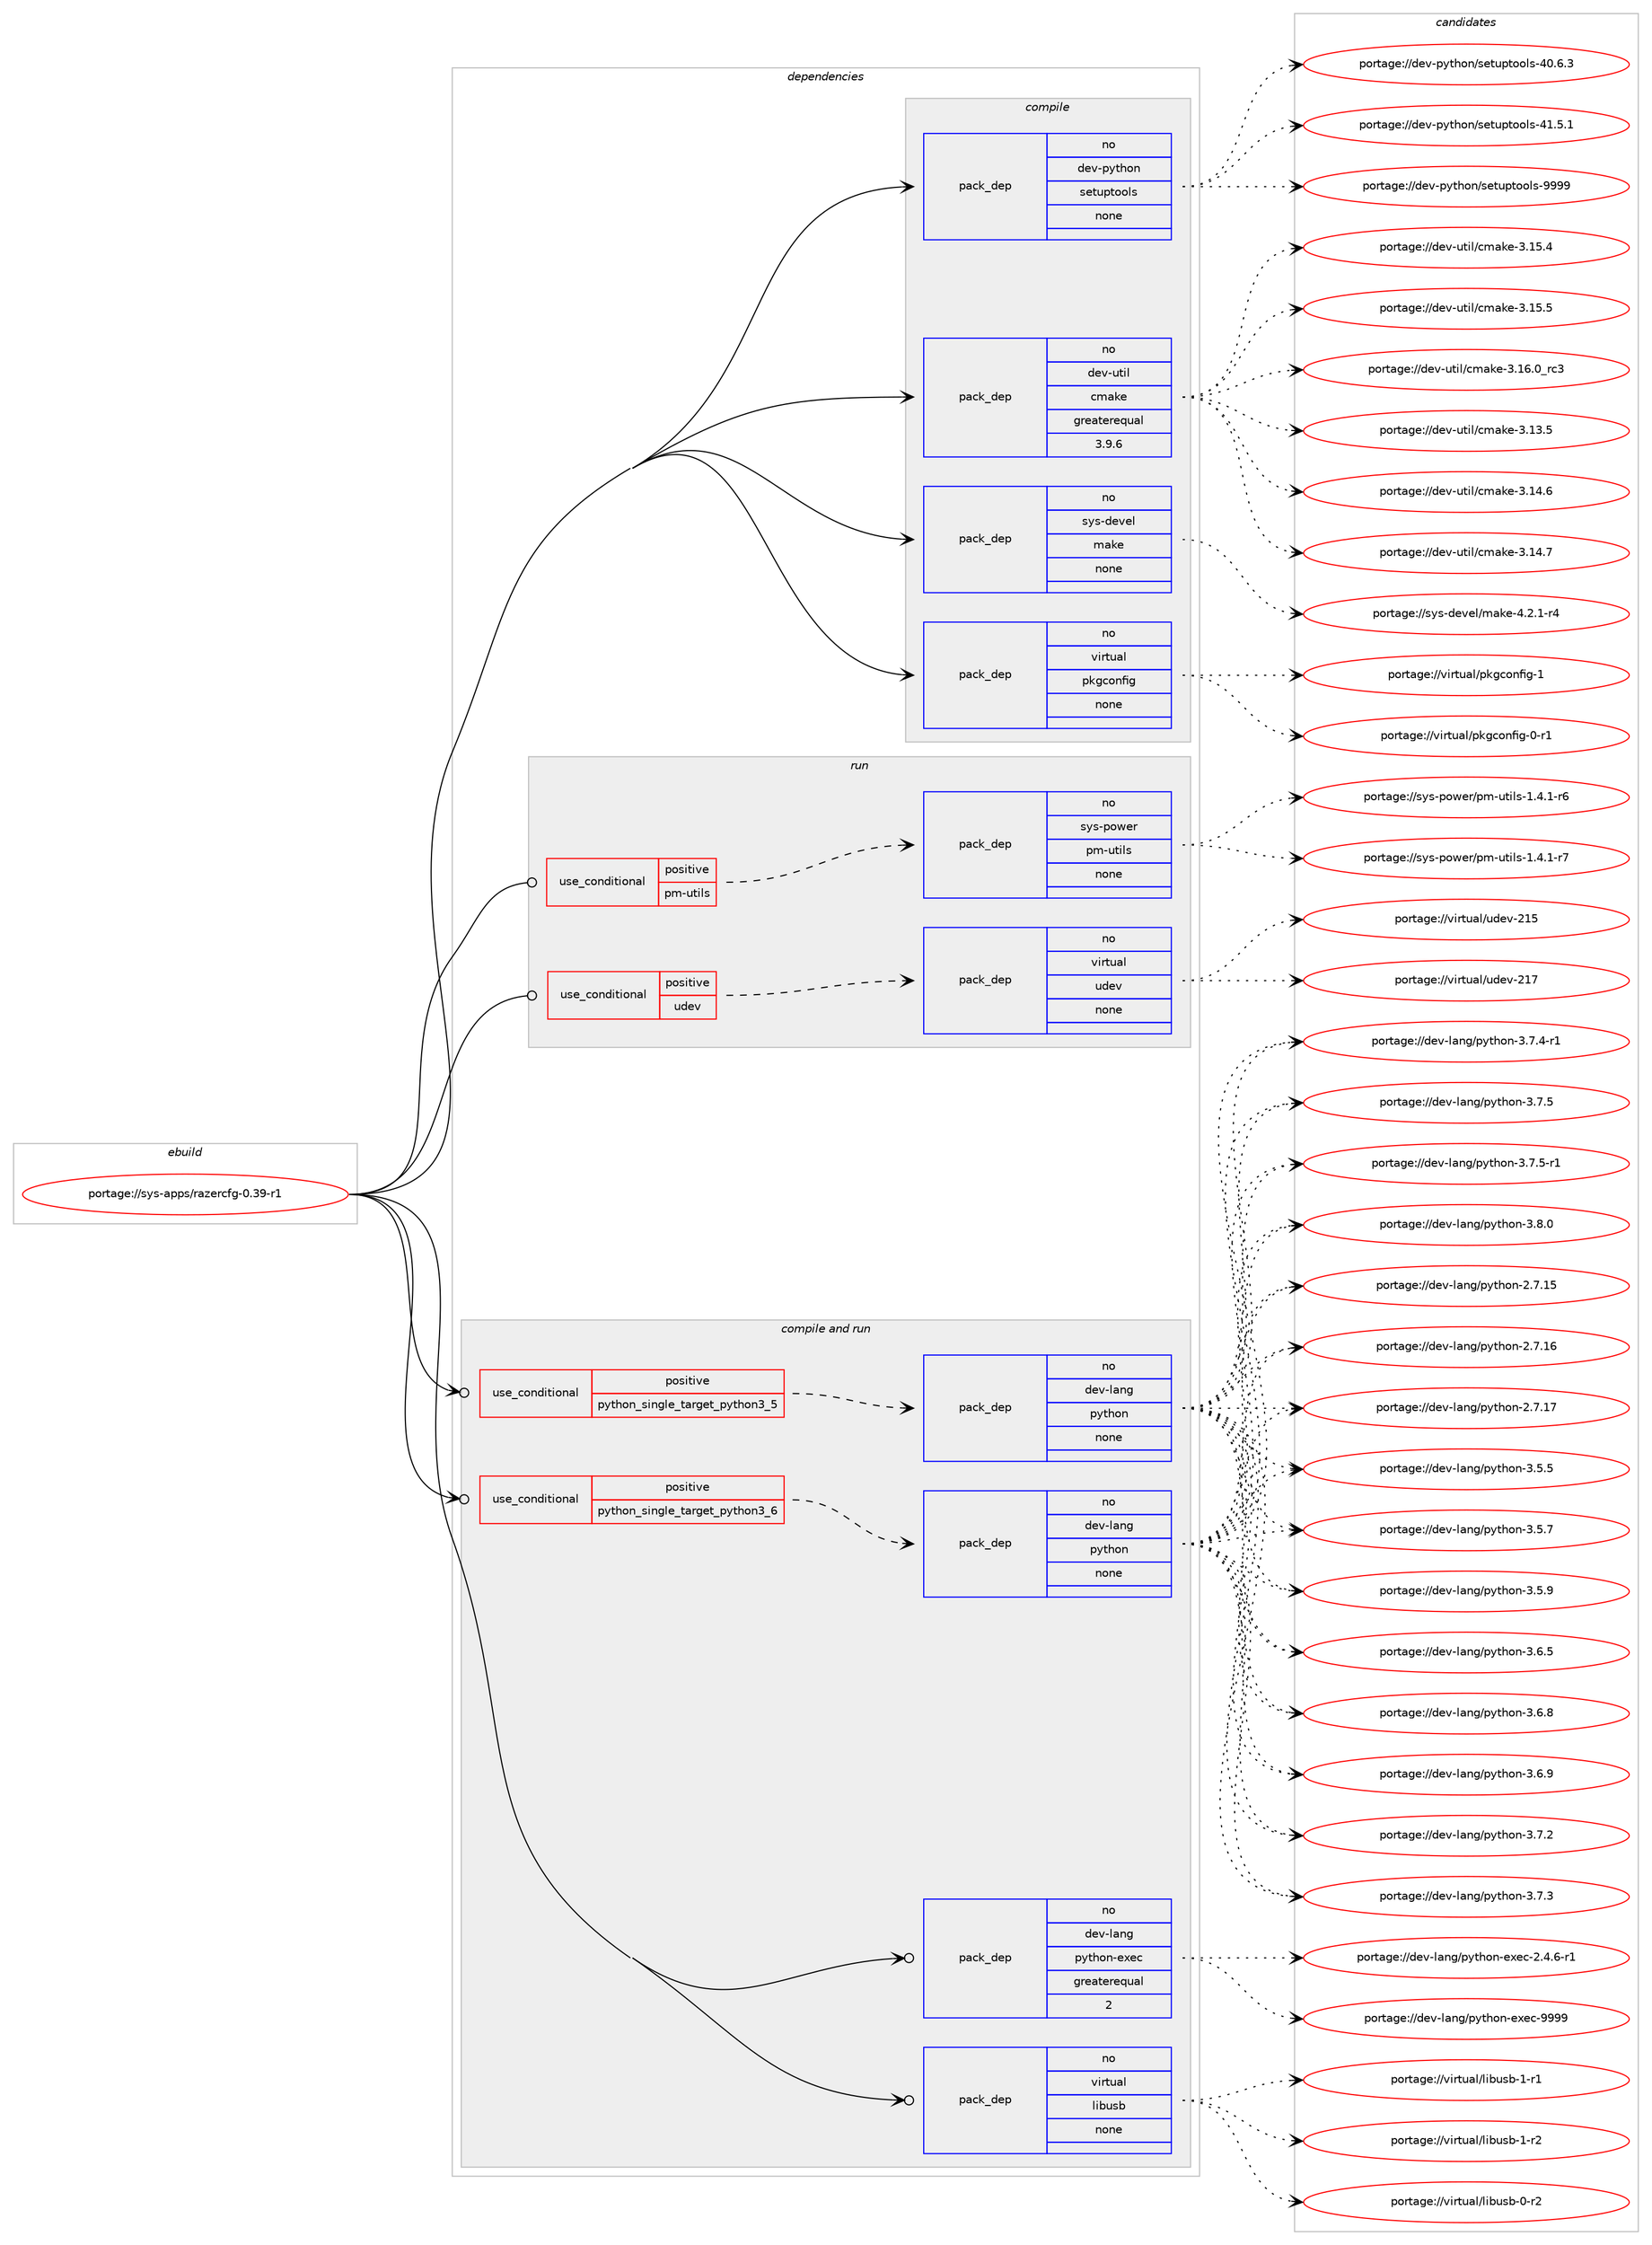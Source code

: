 digraph prolog {

# *************
# Graph options
# *************

newrank=true;
concentrate=true;
compound=true;
graph [rankdir=LR,fontname=Helvetica,fontsize=10,ranksep=1.5];#, ranksep=2.5, nodesep=0.2];
edge  [arrowhead=vee];
node  [fontname=Helvetica,fontsize=10];

# **********
# The ebuild
# **********

subgraph cluster_leftcol {
color=gray;
rank=same;
label=<<i>ebuild</i>>;
id [label="portage://sys-apps/razercfg-0.39-r1", color=red, width=4, href="../sys-apps/razercfg-0.39-r1.svg"];
}

# ****************
# The dependencies
# ****************

subgraph cluster_midcol {
color=gray;
label=<<i>dependencies</i>>;
subgraph cluster_compile {
fillcolor="#eeeeee";
style=filled;
label=<<i>compile</i>>;
subgraph pack303989 {
dependency410855 [label=<<TABLE BORDER="0" CELLBORDER="1" CELLSPACING="0" CELLPADDING="4" WIDTH="220"><TR><TD ROWSPAN="6" CELLPADDING="30">pack_dep</TD></TR><TR><TD WIDTH="110">no</TD></TR><TR><TD>dev-python</TD></TR><TR><TD>setuptools</TD></TR><TR><TD>none</TD></TR><TR><TD></TD></TR></TABLE>>, shape=none, color=blue];
}
id:e -> dependency410855:w [weight=20,style="solid",arrowhead="vee"];
subgraph pack303990 {
dependency410856 [label=<<TABLE BORDER="0" CELLBORDER="1" CELLSPACING="0" CELLPADDING="4" WIDTH="220"><TR><TD ROWSPAN="6" CELLPADDING="30">pack_dep</TD></TR><TR><TD WIDTH="110">no</TD></TR><TR><TD>dev-util</TD></TR><TR><TD>cmake</TD></TR><TR><TD>greaterequal</TD></TR><TR><TD>3.9.6</TD></TR></TABLE>>, shape=none, color=blue];
}
id:e -> dependency410856:w [weight=20,style="solid",arrowhead="vee"];
subgraph pack303991 {
dependency410857 [label=<<TABLE BORDER="0" CELLBORDER="1" CELLSPACING="0" CELLPADDING="4" WIDTH="220"><TR><TD ROWSPAN="6" CELLPADDING="30">pack_dep</TD></TR><TR><TD WIDTH="110">no</TD></TR><TR><TD>sys-devel</TD></TR><TR><TD>make</TD></TR><TR><TD>none</TD></TR><TR><TD></TD></TR></TABLE>>, shape=none, color=blue];
}
id:e -> dependency410857:w [weight=20,style="solid",arrowhead="vee"];
subgraph pack303992 {
dependency410858 [label=<<TABLE BORDER="0" CELLBORDER="1" CELLSPACING="0" CELLPADDING="4" WIDTH="220"><TR><TD ROWSPAN="6" CELLPADDING="30">pack_dep</TD></TR><TR><TD WIDTH="110">no</TD></TR><TR><TD>virtual</TD></TR><TR><TD>pkgconfig</TD></TR><TR><TD>none</TD></TR><TR><TD></TD></TR></TABLE>>, shape=none, color=blue];
}
id:e -> dependency410858:w [weight=20,style="solid",arrowhead="vee"];
}
subgraph cluster_compileandrun {
fillcolor="#eeeeee";
style=filled;
label=<<i>compile and run</i>>;
subgraph cond100006 {
dependency410859 [label=<<TABLE BORDER="0" CELLBORDER="1" CELLSPACING="0" CELLPADDING="4"><TR><TD ROWSPAN="3" CELLPADDING="10">use_conditional</TD></TR><TR><TD>positive</TD></TR><TR><TD>python_single_target_python3_5</TD></TR></TABLE>>, shape=none, color=red];
subgraph pack303993 {
dependency410860 [label=<<TABLE BORDER="0" CELLBORDER="1" CELLSPACING="0" CELLPADDING="4" WIDTH="220"><TR><TD ROWSPAN="6" CELLPADDING="30">pack_dep</TD></TR><TR><TD WIDTH="110">no</TD></TR><TR><TD>dev-lang</TD></TR><TR><TD>python</TD></TR><TR><TD>none</TD></TR><TR><TD></TD></TR></TABLE>>, shape=none, color=blue];
}
dependency410859:e -> dependency410860:w [weight=20,style="dashed",arrowhead="vee"];
}
id:e -> dependency410859:w [weight=20,style="solid",arrowhead="odotvee"];
subgraph cond100007 {
dependency410861 [label=<<TABLE BORDER="0" CELLBORDER="1" CELLSPACING="0" CELLPADDING="4"><TR><TD ROWSPAN="3" CELLPADDING="10">use_conditional</TD></TR><TR><TD>positive</TD></TR><TR><TD>python_single_target_python3_6</TD></TR></TABLE>>, shape=none, color=red];
subgraph pack303994 {
dependency410862 [label=<<TABLE BORDER="0" CELLBORDER="1" CELLSPACING="0" CELLPADDING="4" WIDTH="220"><TR><TD ROWSPAN="6" CELLPADDING="30">pack_dep</TD></TR><TR><TD WIDTH="110">no</TD></TR><TR><TD>dev-lang</TD></TR><TR><TD>python</TD></TR><TR><TD>none</TD></TR><TR><TD></TD></TR></TABLE>>, shape=none, color=blue];
}
dependency410861:e -> dependency410862:w [weight=20,style="dashed",arrowhead="vee"];
}
id:e -> dependency410861:w [weight=20,style="solid",arrowhead="odotvee"];
subgraph pack303995 {
dependency410863 [label=<<TABLE BORDER="0" CELLBORDER="1" CELLSPACING="0" CELLPADDING="4" WIDTH="220"><TR><TD ROWSPAN="6" CELLPADDING="30">pack_dep</TD></TR><TR><TD WIDTH="110">no</TD></TR><TR><TD>dev-lang</TD></TR><TR><TD>python-exec</TD></TR><TR><TD>greaterequal</TD></TR><TR><TD>2</TD></TR></TABLE>>, shape=none, color=blue];
}
id:e -> dependency410863:w [weight=20,style="solid",arrowhead="odotvee"];
subgraph pack303996 {
dependency410864 [label=<<TABLE BORDER="0" CELLBORDER="1" CELLSPACING="0" CELLPADDING="4" WIDTH="220"><TR><TD ROWSPAN="6" CELLPADDING="30">pack_dep</TD></TR><TR><TD WIDTH="110">no</TD></TR><TR><TD>virtual</TD></TR><TR><TD>libusb</TD></TR><TR><TD>none</TD></TR><TR><TD></TD></TR></TABLE>>, shape=none, color=blue];
}
id:e -> dependency410864:w [weight=20,style="solid",arrowhead="odotvee"];
}
subgraph cluster_run {
fillcolor="#eeeeee";
style=filled;
label=<<i>run</i>>;
subgraph cond100008 {
dependency410865 [label=<<TABLE BORDER="0" CELLBORDER="1" CELLSPACING="0" CELLPADDING="4"><TR><TD ROWSPAN="3" CELLPADDING="10">use_conditional</TD></TR><TR><TD>positive</TD></TR><TR><TD>pm-utils</TD></TR></TABLE>>, shape=none, color=red];
subgraph pack303997 {
dependency410866 [label=<<TABLE BORDER="0" CELLBORDER="1" CELLSPACING="0" CELLPADDING="4" WIDTH="220"><TR><TD ROWSPAN="6" CELLPADDING="30">pack_dep</TD></TR><TR><TD WIDTH="110">no</TD></TR><TR><TD>sys-power</TD></TR><TR><TD>pm-utils</TD></TR><TR><TD>none</TD></TR><TR><TD></TD></TR></TABLE>>, shape=none, color=blue];
}
dependency410865:e -> dependency410866:w [weight=20,style="dashed",arrowhead="vee"];
}
id:e -> dependency410865:w [weight=20,style="solid",arrowhead="odot"];
subgraph cond100009 {
dependency410867 [label=<<TABLE BORDER="0" CELLBORDER="1" CELLSPACING="0" CELLPADDING="4"><TR><TD ROWSPAN="3" CELLPADDING="10">use_conditional</TD></TR><TR><TD>positive</TD></TR><TR><TD>udev</TD></TR></TABLE>>, shape=none, color=red];
subgraph pack303998 {
dependency410868 [label=<<TABLE BORDER="0" CELLBORDER="1" CELLSPACING="0" CELLPADDING="4" WIDTH="220"><TR><TD ROWSPAN="6" CELLPADDING="30">pack_dep</TD></TR><TR><TD WIDTH="110">no</TD></TR><TR><TD>virtual</TD></TR><TR><TD>udev</TD></TR><TR><TD>none</TD></TR><TR><TD></TD></TR></TABLE>>, shape=none, color=blue];
}
dependency410867:e -> dependency410868:w [weight=20,style="dashed",arrowhead="vee"];
}
id:e -> dependency410867:w [weight=20,style="solid",arrowhead="odot"];
}
}

# **************
# The candidates
# **************

subgraph cluster_choices {
rank=same;
color=gray;
label=<<i>candidates</i>>;

subgraph choice303989 {
color=black;
nodesep=1;
choiceportage100101118451121211161041111104711510111611711211611111110811545524846544651 [label="portage://dev-python/setuptools-40.6.3", color=red, width=4,href="../dev-python/setuptools-40.6.3.svg"];
choiceportage100101118451121211161041111104711510111611711211611111110811545524946534649 [label="portage://dev-python/setuptools-41.5.1", color=red, width=4,href="../dev-python/setuptools-41.5.1.svg"];
choiceportage10010111845112121116104111110471151011161171121161111111081154557575757 [label="portage://dev-python/setuptools-9999", color=red, width=4,href="../dev-python/setuptools-9999.svg"];
dependency410855:e -> choiceportage100101118451121211161041111104711510111611711211611111110811545524846544651:w [style=dotted,weight="100"];
dependency410855:e -> choiceportage100101118451121211161041111104711510111611711211611111110811545524946534649:w [style=dotted,weight="100"];
dependency410855:e -> choiceportage10010111845112121116104111110471151011161171121161111111081154557575757:w [style=dotted,weight="100"];
}
subgraph choice303990 {
color=black;
nodesep=1;
choiceportage1001011184511711610510847991099710710145514649514653 [label="portage://dev-util/cmake-3.13.5", color=red, width=4,href="../dev-util/cmake-3.13.5.svg"];
choiceportage1001011184511711610510847991099710710145514649524654 [label="portage://dev-util/cmake-3.14.6", color=red, width=4,href="../dev-util/cmake-3.14.6.svg"];
choiceportage1001011184511711610510847991099710710145514649524655 [label="portage://dev-util/cmake-3.14.7", color=red, width=4,href="../dev-util/cmake-3.14.7.svg"];
choiceportage1001011184511711610510847991099710710145514649534652 [label="portage://dev-util/cmake-3.15.4", color=red, width=4,href="../dev-util/cmake-3.15.4.svg"];
choiceportage1001011184511711610510847991099710710145514649534653 [label="portage://dev-util/cmake-3.15.5", color=red, width=4,href="../dev-util/cmake-3.15.5.svg"];
choiceportage1001011184511711610510847991099710710145514649544648951149951 [label="portage://dev-util/cmake-3.16.0_rc3", color=red, width=4,href="../dev-util/cmake-3.16.0_rc3.svg"];
dependency410856:e -> choiceportage1001011184511711610510847991099710710145514649514653:w [style=dotted,weight="100"];
dependency410856:e -> choiceportage1001011184511711610510847991099710710145514649524654:w [style=dotted,weight="100"];
dependency410856:e -> choiceportage1001011184511711610510847991099710710145514649524655:w [style=dotted,weight="100"];
dependency410856:e -> choiceportage1001011184511711610510847991099710710145514649534652:w [style=dotted,weight="100"];
dependency410856:e -> choiceportage1001011184511711610510847991099710710145514649534653:w [style=dotted,weight="100"];
dependency410856:e -> choiceportage1001011184511711610510847991099710710145514649544648951149951:w [style=dotted,weight="100"];
}
subgraph choice303991 {
color=black;
nodesep=1;
choiceportage1151211154510010111810110847109971071014552465046494511452 [label="portage://sys-devel/make-4.2.1-r4", color=red, width=4,href="../sys-devel/make-4.2.1-r4.svg"];
dependency410857:e -> choiceportage1151211154510010111810110847109971071014552465046494511452:w [style=dotted,weight="100"];
}
subgraph choice303992 {
color=black;
nodesep=1;
choiceportage11810511411611797108471121071039911111010210510345484511449 [label="portage://virtual/pkgconfig-0-r1", color=red, width=4,href="../virtual/pkgconfig-0-r1.svg"];
choiceportage1181051141161179710847112107103991111101021051034549 [label="portage://virtual/pkgconfig-1", color=red, width=4,href="../virtual/pkgconfig-1.svg"];
dependency410858:e -> choiceportage11810511411611797108471121071039911111010210510345484511449:w [style=dotted,weight="100"];
dependency410858:e -> choiceportage1181051141161179710847112107103991111101021051034549:w [style=dotted,weight="100"];
}
subgraph choice303993 {
color=black;
nodesep=1;
choiceportage10010111845108971101034711212111610411111045504655464953 [label="portage://dev-lang/python-2.7.15", color=red, width=4,href="../dev-lang/python-2.7.15.svg"];
choiceportage10010111845108971101034711212111610411111045504655464954 [label="portage://dev-lang/python-2.7.16", color=red, width=4,href="../dev-lang/python-2.7.16.svg"];
choiceportage10010111845108971101034711212111610411111045504655464955 [label="portage://dev-lang/python-2.7.17", color=red, width=4,href="../dev-lang/python-2.7.17.svg"];
choiceportage100101118451089711010347112121116104111110455146534653 [label="portage://dev-lang/python-3.5.5", color=red, width=4,href="../dev-lang/python-3.5.5.svg"];
choiceportage100101118451089711010347112121116104111110455146534655 [label="portage://dev-lang/python-3.5.7", color=red, width=4,href="../dev-lang/python-3.5.7.svg"];
choiceportage100101118451089711010347112121116104111110455146534657 [label="portage://dev-lang/python-3.5.9", color=red, width=4,href="../dev-lang/python-3.5.9.svg"];
choiceportage100101118451089711010347112121116104111110455146544653 [label="portage://dev-lang/python-3.6.5", color=red, width=4,href="../dev-lang/python-3.6.5.svg"];
choiceportage100101118451089711010347112121116104111110455146544656 [label="portage://dev-lang/python-3.6.8", color=red, width=4,href="../dev-lang/python-3.6.8.svg"];
choiceportage100101118451089711010347112121116104111110455146544657 [label="portage://dev-lang/python-3.6.9", color=red, width=4,href="../dev-lang/python-3.6.9.svg"];
choiceportage100101118451089711010347112121116104111110455146554650 [label="portage://dev-lang/python-3.7.2", color=red, width=4,href="../dev-lang/python-3.7.2.svg"];
choiceportage100101118451089711010347112121116104111110455146554651 [label="portage://dev-lang/python-3.7.3", color=red, width=4,href="../dev-lang/python-3.7.3.svg"];
choiceportage1001011184510897110103471121211161041111104551465546524511449 [label="portage://dev-lang/python-3.7.4-r1", color=red, width=4,href="../dev-lang/python-3.7.4-r1.svg"];
choiceportage100101118451089711010347112121116104111110455146554653 [label="portage://dev-lang/python-3.7.5", color=red, width=4,href="../dev-lang/python-3.7.5.svg"];
choiceportage1001011184510897110103471121211161041111104551465546534511449 [label="portage://dev-lang/python-3.7.5-r1", color=red, width=4,href="../dev-lang/python-3.7.5-r1.svg"];
choiceportage100101118451089711010347112121116104111110455146564648 [label="portage://dev-lang/python-3.8.0", color=red, width=4,href="../dev-lang/python-3.8.0.svg"];
dependency410860:e -> choiceportage10010111845108971101034711212111610411111045504655464953:w [style=dotted,weight="100"];
dependency410860:e -> choiceportage10010111845108971101034711212111610411111045504655464954:w [style=dotted,weight="100"];
dependency410860:e -> choiceportage10010111845108971101034711212111610411111045504655464955:w [style=dotted,weight="100"];
dependency410860:e -> choiceportage100101118451089711010347112121116104111110455146534653:w [style=dotted,weight="100"];
dependency410860:e -> choiceportage100101118451089711010347112121116104111110455146534655:w [style=dotted,weight="100"];
dependency410860:e -> choiceportage100101118451089711010347112121116104111110455146534657:w [style=dotted,weight="100"];
dependency410860:e -> choiceportage100101118451089711010347112121116104111110455146544653:w [style=dotted,weight="100"];
dependency410860:e -> choiceportage100101118451089711010347112121116104111110455146544656:w [style=dotted,weight="100"];
dependency410860:e -> choiceportage100101118451089711010347112121116104111110455146544657:w [style=dotted,weight="100"];
dependency410860:e -> choiceportage100101118451089711010347112121116104111110455146554650:w [style=dotted,weight="100"];
dependency410860:e -> choiceportage100101118451089711010347112121116104111110455146554651:w [style=dotted,weight="100"];
dependency410860:e -> choiceportage1001011184510897110103471121211161041111104551465546524511449:w [style=dotted,weight="100"];
dependency410860:e -> choiceportage100101118451089711010347112121116104111110455146554653:w [style=dotted,weight="100"];
dependency410860:e -> choiceportage1001011184510897110103471121211161041111104551465546534511449:w [style=dotted,weight="100"];
dependency410860:e -> choiceportage100101118451089711010347112121116104111110455146564648:w [style=dotted,weight="100"];
}
subgraph choice303994 {
color=black;
nodesep=1;
choiceportage10010111845108971101034711212111610411111045504655464953 [label="portage://dev-lang/python-2.7.15", color=red, width=4,href="../dev-lang/python-2.7.15.svg"];
choiceportage10010111845108971101034711212111610411111045504655464954 [label="portage://dev-lang/python-2.7.16", color=red, width=4,href="../dev-lang/python-2.7.16.svg"];
choiceportage10010111845108971101034711212111610411111045504655464955 [label="portage://dev-lang/python-2.7.17", color=red, width=4,href="../dev-lang/python-2.7.17.svg"];
choiceportage100101118451089711010347112121116104111110455146534653 [label="portage://dev-lang/python-3.5.5", color=red, width=4,href="../dev-lang/python-3.5.5.svg"];
choiceportage100101118451089711010347112121116104111110455146534655 [label="portage://dev-lang/python-3.5.7", color=red, width=4,href="../dev-lang/python-3.5.7.svg"];
choiceportage100101118451089711010347112121116104111110455146534657 [label="portage://dev-lang/python-3.5.9", color=red, width=4,href="../dev-lang/python-3.5.9.svg"];
choiceportage100101118451089711010347112121116104111110455146544653 [label="portage://dev-lang/python-3.6.5", color=red, width=4,href="../dev-lang/python-3.6.5.svg"];
choiceportage100101118451089711010347112121116104111110455146544656 [label="portage://dev-lang/python-3.6.8", color=red, width=4,href="../dev-lang/python-3.6.8.svg"];
choiceportage100101118451089711010347112121116104111110455146544657 [label="portage://dev-lang/python-3.6.9", color=red, width=4,href="../dev-lang/python-3.6.9.svg"];
choiceportage100101118451089711010347112121116104111110455146554650 [label="portage://dev-lang/python-3.7.2", color=red, width=4,href="../dev-lang/python-3.7.2.svg"];
choiceportage100101118451089711010347112121116104111110455146554651 [label="portage://dev-lang/python-3.7.3", color=red, width=4,href="../dev-lang/python-3.7.3.svg"];
choiceportage1001011184510897110103471121211161041111104551465546524511449 [label="portage://dev-lang/python-3.7.4-r1", color=red, width=4,href="../dev-lang/python-3.7.4-r1.svg"];
choiceportage100101118451089711010347112121116104111110455146554653 [label="portage://dev-lang/python-3.7.5", color=red, width=4,href="../dev-lang/python-3.7.5.svg"];
choiceportage1001011184510897110103471121211161041111104551465546534511449 [label="portage://dev-lang/python-3.7.5-r1", color=red, width=4,href="../dev-lang/python-3.7.5-r1.svg"];
choiceportage100101118451089711010347112121116104111110455146564648 [label="portage://dev-lang/python-3.8.0", color=red, width=4,href="../dev-lang/python-3.8.0.svg"];
dependency410862:e -> choiceportage10010111845108971101034711212111610411111045504655464953:w [style=dotted,weight="100"];
dependency410862:e -> choiceportage10010111845108971101034711212111610411111045504655464954:w [style=dotted,weight="100"];
dependency410862:e -> choiceportage10010111845108971101034711212111610411111045504655464955:w [style=dotted,weight="100"];
dependency410862:e -> choiceportage100101118451089711010347112121116104111110455146534653:w [style=dotted,weight="100"];
dependency410862:e -> choiceportage100101118451089711010347112121116104111110455146534655:w [style=dotted,weight="100"];
dependency410862:e -> choiceportage100101118451089711010347112121116104111110455146534657:w [style=dotted,weight="100"];
dependency410862:e -> choiceportage100101118451089711010347112121116104111110455146544653:w [style=dotted,weight="100"];
dependency410862:e -> choiceportage100101118451089711010347112121116104111110455146544656:w [style=dotted,weight="100"];
dependency410862:e -> choiceportage100101118451089711010347112121116104111110455146544657:w [style=dotted,weight="100"];
dependency410862:e -> choiceportage100101118451089711010347112121116104111110455146554650:w [style=dotted,weight="100"];
dependency410862:e -> choiceportage100101118451089711010347112121116104111110455146554651:w [style=dotted,weight="100"];
dependency410862:e -> choiceportage1001011184510897110103471121211161041111104551465546524511449:w [style=dotted,weight="100"];
dependency410862:e -> choiceportage100101118451089711010347112121116104111110455146554653:w [style=dotted,weight="100"];
dependency410862:e -> choiceportage1001011184510897110103471121211161041111104551465546534511449:w [style=dotted,weight="100"];
dependency410862:e -> choiceportage100101118451089711010347112121116104111110455146564648:w [style=dotted,weight="100"];
}
subgraph choice303995 {
color=black;
nodesep=1;
choiceportage10010111845108971101034711212111610411111045101120101994550465246544511449 [label="portage://dev-lang/python-exec-2.4.6-r1", color=red, width=4,href="../dev-lang/python-exec-2.4.6-r1.svg"];
choiceportage10010111845108971101034711212111610411111045101120101994557575757 [label="portage://dev-lang/python-exec-9999", color=red, width=4,href="../dev-lang/python-exec-9999.svg"];
dependency410863:e -> choiceportage10010111845108971101034711212111610411111045101120101994550465246544511449:w [style=dotted,weight="100"];
dependency410863:e -> choiceportage10010111845108971101034711212111610411111045101120101994557575757:w [style=dotted,weight="100"];
}
subgraph choice303996 {
color=black;
nodesep=1;
choiceportage1181051141161179710847108105981171159845484511450 [label="portage://virtual/libusb-0-r2", color=red, width=4,href="../virtual/libusb-0-r2.svg"];
choiceportage1181051141161179710847108105981171159845494511449 [label="portage://virtual/libusb-1-r1", color=red, width=4,href="../virtual/libusb-1-r1.svg"];
choiceportage1181051141161179710847108105981171159845494511450 [label="portage://virtual/libusb-1-r2", color=red, width=4,href="../virtual/libusb-1-r2.svg"];
dependency410864:e -> choiceportage1181051141161179710847108105981171159845484511450:w [style=dotted,weight="100"];
dependency410864:e -> choiceportage1181051141161179710847108105981171159845494511449:w [style=dotted,weight="100"];
dependency410864:e -> choiceportage1181051141161179710847108105981171159845494511450:w [style=dotted,weight="100"];
}
subgraph choice303997 {
color=black;
nodesep=1;
choiceportage1151211154511211111910111447112109451171161051081154549465246494511454 [label="portage://sys-power/pm-utils-1.4.1-r6", color=red, width=4,href="../sys-power/pm-utils-1.4.1-r6.svg"];
choiceportage1151211154511211111910111447112109451171161051081154549465246494511455 [label="portage://sys-power/pm-utils-1.4.1-r7", color=red, width=4,href="../sys-power/pm-utils-1.4.1-r7.svg"];
dependency410866:e -> choiceportage1151211154511211111910111447112109451171161051081154549465246494511454:w [style=dotted,weight="100"];
dependency410866:e -> choiceportage1151211154511211111910111447112109451171161051081154549465246494511455:w [style=dotted,weight="100"];
}
subgraph choice303998 {
color=black;
nodesep=1;
choiceportage118105114116117971084711710010111845504953 [label="portage://virtual/udev-215", color=red, width=4,href="../virtual/udev-215.svg"];
choiceportage118105114116117971084711710010111845504955 [label="portage://virtual/udev-217", color=red, width=4,href="../virtual/udev-217.svg"];
dependency410868:e -> choiceportage118105114116117971084711710010111845504953:w [style=dotted,weight="100"];
dependency410868:e -> choiceportage118105114116117971084711710010111845504955:w [style=dotted,weight="100"];
}
}

}
